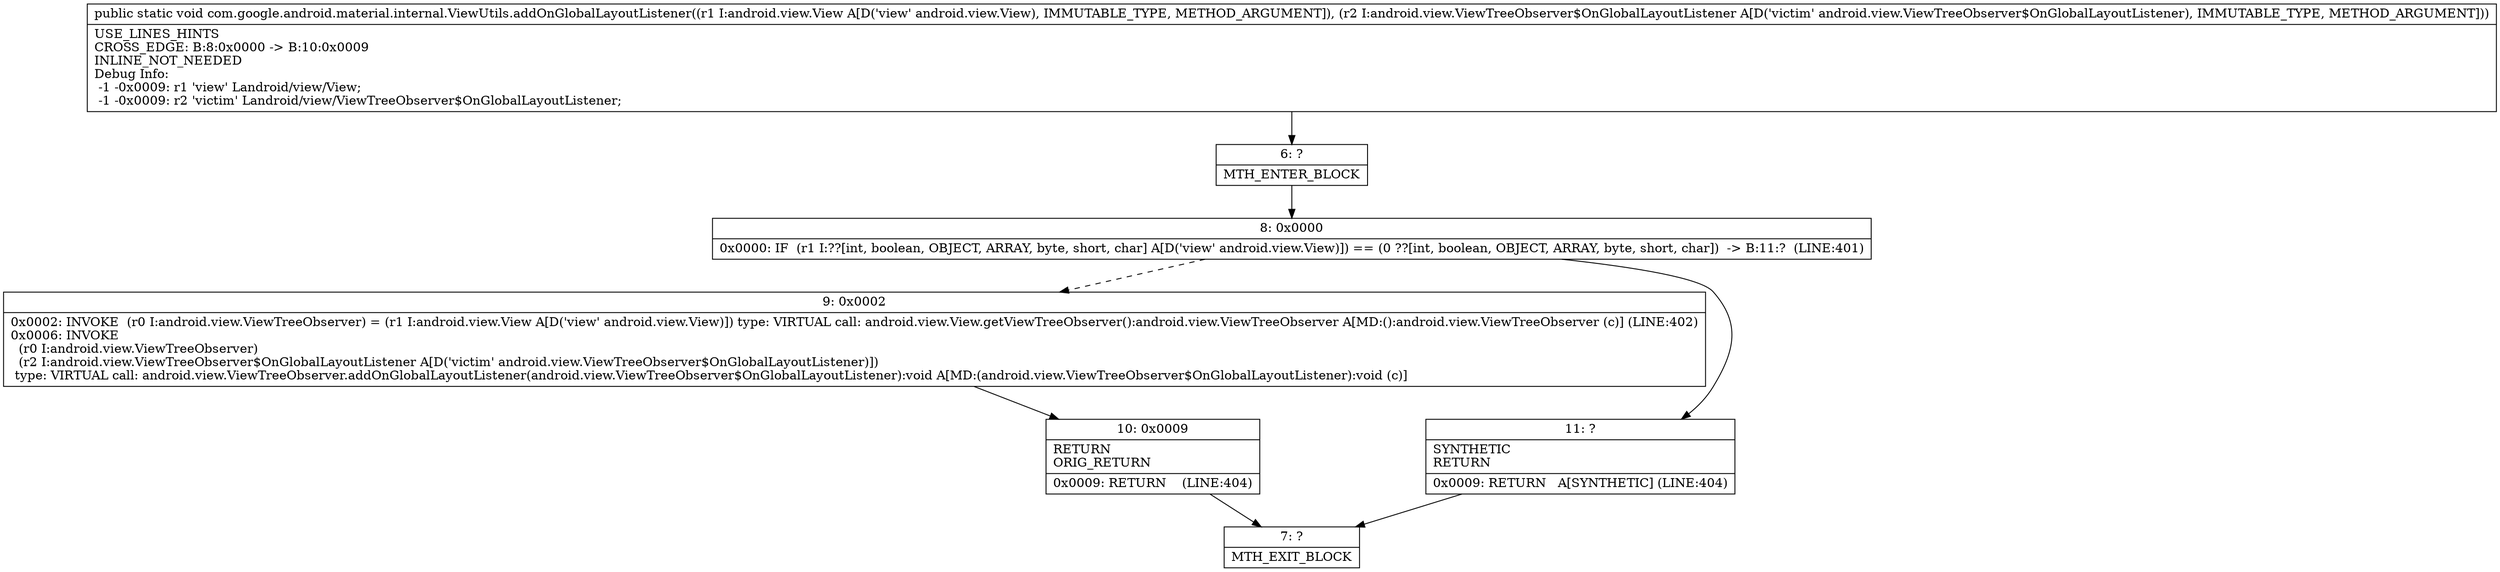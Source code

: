 digraph "CFG forcom.google.android.material.internal.ViewUtils.addOnGlobalLayoutListener(Landroid\/view\/View;Landroid\/view\/ViewTreeObserver$OnGlobalLayoutListener;)V" {
Node_6 [shape=record,label="{6\:\ ?|MTH_ENTER_BLOCK\l}"];
Node_8 [shape=record,label="{8\:\ 0x0000|0x0000: IF  (r1 I:??[int, boolean, OBJECT, ARRAY, byte, short, char] A[D('view' android.view.View)]) == (0 ??[int, boolean, OBJECT, ARRAY, byte, short, char])  \-\> B:11:?  (LINE:401)\l}"];
Node_9 [shape=record,label="{9\:\ 0x0002|0x0002: INVOKE  (r0 I:android.view.ViewTreeObserver) = (r1 I:android.view.View A[D('view' android.view.View)]) type: VIRTUAL call: android.view.View.getViewTreeObserver():android.view.ViewTreeObserver A[MD:():android.view.ViewTreeObserver (c)] (LINE:402)\l0x0006: INVOKE  \l  (r0 I:android.view.ViewTreeObserver)\l  (r2 I:android.view.ViewTreeObserver$OnGlobalLayoutListener A[D('victim' android.view.ViewTreeObserver$OnGlobalLayoutListener)])\l type: VIRTUAL call: android.view.ViewTreeObserver.addOnGlobalLayoutListener(android.view.ViewTreeObserver$OnGlobalLayoutListener):void A[MD:(android.view.ViewTreeObserver$OnGlobalLayoutListener):void (c)]\l}"];
Node_10 [shape=record,label="{10\:\ 0x0009|RETURN\lORIG_RETURN\l|0x0009: RETURN    (LINE:404)\l}"];
Node_7 [shape=record,label="{7\:\ ?|MTH_EXIT_BLOCK\l}"];
Node_11 [shape=record,label="{11\:\ ?|SYNTHETIC\lRETURN\l|0x0009: RETURN   A[SYNTHETIC] (LINE:404)\l}"];
MethodNode[shape=record,label="{public static void com.google.android.material.internal.ViewUtils.addOnGlobalLayoutListener((r1 I:android.view.View A[D('view' android.view.View), IMMUTABLE_TYPE, METHOD_ARGUMENT]), (r2 I:android.view.ViewTreeObserver$OnGlobalLayoutListener A[D('victim' android.view.ViewTreeObserver$OnGlobalLayoutListener), IMMUTABLE_TYPE, METHOD_ARGUMENT]))  | USE_LINES_HINTS\lCROSS_EDGE: B:8:0x0000 \-\> B:10:0x0009\lINLINE_NOT_NEEDED\lDebug Info:\l  \-1 \-0x0009: r1 'view' Landroid\/view\/View;\l  \-1 \-0x0009: r2 'victim' Landroid\/view\/ViewTreeObserver$OnGlobalLayoutListener;\l}"];
MethodNode -> Node_6;Node_6 -> Node_8;
Node_8 -> Node_9[style=dashed];
Node_8 -> Node_11;
Node_9 -> Node_10;
Node_10 -> Node_7;
Node_11 -> Node_7;
}

